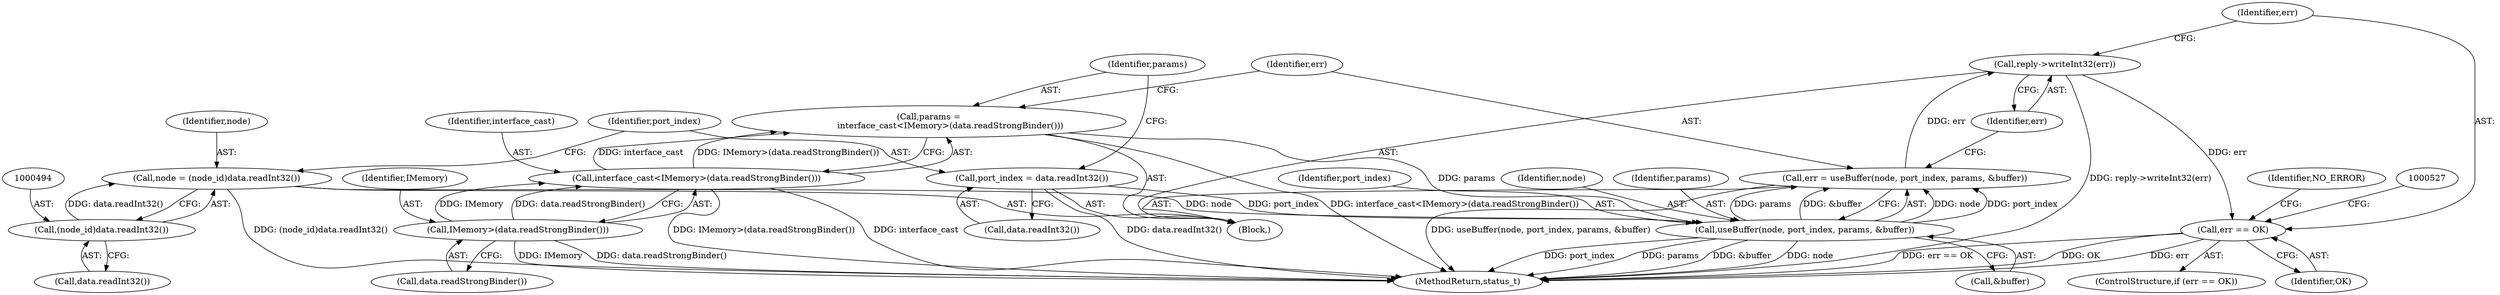 digraph "0_Android_25be9ac20db51044e1b09ca67906355e4f328d48_0@API" {
"1000518" [label="(Call,reply->writeInt32(err))"];
"1000510" [label="(Call,err = useBuffer(node, port_index, params, &buffer))"];
"1000512" [label="(Call,useBuffer(node, port_index, params, &buffer))"];
"1000491" [label="(Call,node = (node_id)data.readInt32())"];
"1000493" [label="(Call,(node_id)data.readInt32())"];
"1000497" [label="(Call,port_index = data.readInt32())"];
"1000501" [label="(Call,params =\n                interface_cast<IMemory>(data.readStrongBinder()))"];
"1000503" [label="(Call,interface_cast<IMemory>(data.readStrongBinder()))"];
"1000505" [label="(Call,IMemory>(data.readStrongBinder()))"];
"1000521" [label="(Call,err == OK)"];
"1000498" [label="(Identifier,port_index)"];
"1000491" [label="(Call,node = (node_id)data.readInt32())"];
"1000499" [label="(Call,data.readInt32())"];
"1000510" [label="(Call,err = useBuffer(node, port_index, params, &buffer))"];
"1000512" [label="(Call,useBuffer(node, port_index, params, &buffer))"];
"1000530" [label="(Identifier,NO_ERROR)"];
"1000501" [label="(Call,params =\n                interface_cast<IMemory>(data.readStrongBinder()))"];
"1000495" [label="(Call,data.readInt32())"];
"1000492" [label="(Identifier,node)"];
"1000519" [label="(Identifier,err)"];
"1000493" [label="(Call,(node_id)data.readInt32())"];
"1000485" [label="(Block,)"];
"1000503" [label="(Call,interface_cast<IMemory>(data.readStrongBinder()))"];
"1000506" [label="(Identifier,IMemory)"];
"1000520" [label="(ControlStructure,if (err == OK))"];
"1000522" [label="(Identifier,err)"];
"1000511" [label="(Identifier,err)"];
"1000513" [label="(Identifier,node)"];
"1000497" [label="(Call,port_index = data.readInt32())"];
"1000502" [label="(Identifier,params)"];
"1000516" [label="(Call,&buffer)"];
"1000504" [label="(Identifier,interface_cast)"];
"1000507" [label="(Call,data.readStrongBinder())"];
"1000523" [label="(Identifier,OK)"];
"1000514" [label="(Identifier,port_index)"];
"1000521" [label="(Call,err == OK)"];
"1000518" [label="(Call,reply->writeInt32(err))"];
"1001056" [label="(MethodReturn,status_t)"];
"1000515" [label="(Identifier,params)"];
"1000505" [label="(Call,IMemory>(data.readStrongBinder()))"];
"1000518" -> "1000485"  [label="AST: "];
"1000518" -> "1000519"  [label="CFG: "];
"1000519" -> "1000518"  [label="AST: "];
"1000522" -> "1000518"  [label="CFG: "];
"1000518" -> "1001056"  [label="DDG: reply->writeInt32(err)"];
"1000510" -> "1000518"  [label="DDG: err"];
"1000518" -> "1000521"  [label="DDG: err"];
"1000510" -> "1000485"  [label="AST: "];
"1000510" -> "1000512"  [label="CFG: "];
"1000511" -> "1000510"  [label="AST: "];
"1000512" -> "1000510"  [label="AST: "];
"1000519" -> "1000510"  [label="CFG: "];
"1000510" -> "1001056"  [label="DDG: useBuffer(node, port_index, params, &buffer)"];
"1000512" -> "1000510"  [label="DDG: node"];
"1000512" -> "1000510"  [label="DDG: port_index"];
"1000512" -> "1000510"  [label="DDG: params"];
"1000512" -> "1000510"  [label="DDG: &buffer"];
"1000512" -> "1000516"  [label="CFG: "];
"1000513" -> "1000512"  [label="AST: "];
"1000514" -> "1000512"  [label="AST: "];
"1000515" -> "1000512"  [label="AST: "];
"1000516" -> "1000512"  [label="AST: "];
"1000512" -> "1001056"  [label="DDG: node"];
"1000512" -> "1001056"  [label="DDG: port_index"];
"1000512" -> "1001056"  [label="DDG: params"];
"1000512" -> "1001056"  [label="DDG: &buffer"];
"1000491" -> "1000512"  [label="DDG: node"];
"1000497" -> "1000512"  [label="DDG: port_index"];
"1000501" -> "1000512"  [label="DDG: params"];
"1000491" -> "1000485"  [label="AST: "];
"1000491" -> "1000493"  [label="CFG: "];
"1000492" -> "1000491"  [label="AST: "];
"1000493" -> "1000491"  [label="AST: "];
"1000498" -> "1000491"  [label="CFG: "];
"1000491" -> "1001056"  [label="DDG: (node_id)data.readInt32()"];
"1000493" -> "1000491"  [label="DDG: data.readInt32()"];
"1000493" -> "1000495"  [label="CFG: "];
"1000494" -> "1000493"  [label="AST: "];
"1000495" -> "1000493"  [label="AST: "];
"1000497" -> "1000485"  [label="AST: "];
"1000497" -> "1000499"  [label="CFG: "];
"1000498" -> "1000497"  [label="AST: "];
"1000499" -> "1000497"  [label="AST: "];
"1000502" -> "1000497"  [label="CFG: "];
"1000497" -> "1001056"  [label="DDG: data.readInt32()"];
"1000501" -> "1000485"  [label="AST: "];
"1000501" -> "1000503"  [label="CFG: "];
"1000502" -> "1000501"  [label="AST: "];
"1000503" -> "1000501"  [label="AST: "];
"1000511" -> "1000501"  [label="CFG: "];
"1000501" -> "1001056"  [label="DDG: interface_cast<IMemory>(data.readStrongBinder())"];
"1000503" -> "1000501"  [label="DDG: interface_cast"];
"1000503" -> "1000501"  [label="DDG: IMemory>(data.readStrongBinder())"];
"1000503" -> "1000505"  [label="CFG: "];
"1000504" -> "1000503"  [label="AST: "];
"1000505" -> "1000503"  [label="AST: "];
"1000503" -> "1001056"  [label="DDG: IMemory>(data.readStrongBinder())"];
"1000503" -> "1001056"  [label="DDG: interface_cast"];
"1000505" -> "1000503"  [label="DDG: IMemory"];
"1000505" -> "1000503"  [label="DDG: data.readStrongBinder()"];
"1000505" -> "1000507"  [label="CFG: "];
"1000506" -> "1000505"  [label="AST: "];
"1000507" -> "1000505"  [label="AST: "];
"1000505" -> "1001056"  [label="DDG: IMemory"];
"1000505" -> "1001056"  [label="DDG: data.readStrongBinder()"];
"1000521" -> "1000520"  [label="AST: "];
"1000521" -> "1000523"  [label="CFG: "];
"1000522" -> "1000521"  [label="AST: "];
"1000523" -> "1000521"  [label="AST: "];
"1000527" -> "1000521"  [label="CFG: "];
"1000530" -> "1000521"  [label="CFG: "];
"1000521" -> "1001056"  [label="DDG: err"];
"1000521" -> "1001056"  [label="DDG: err == OK"];
"1000521" -> "1001056"  [label="DDG: OK"];
}
